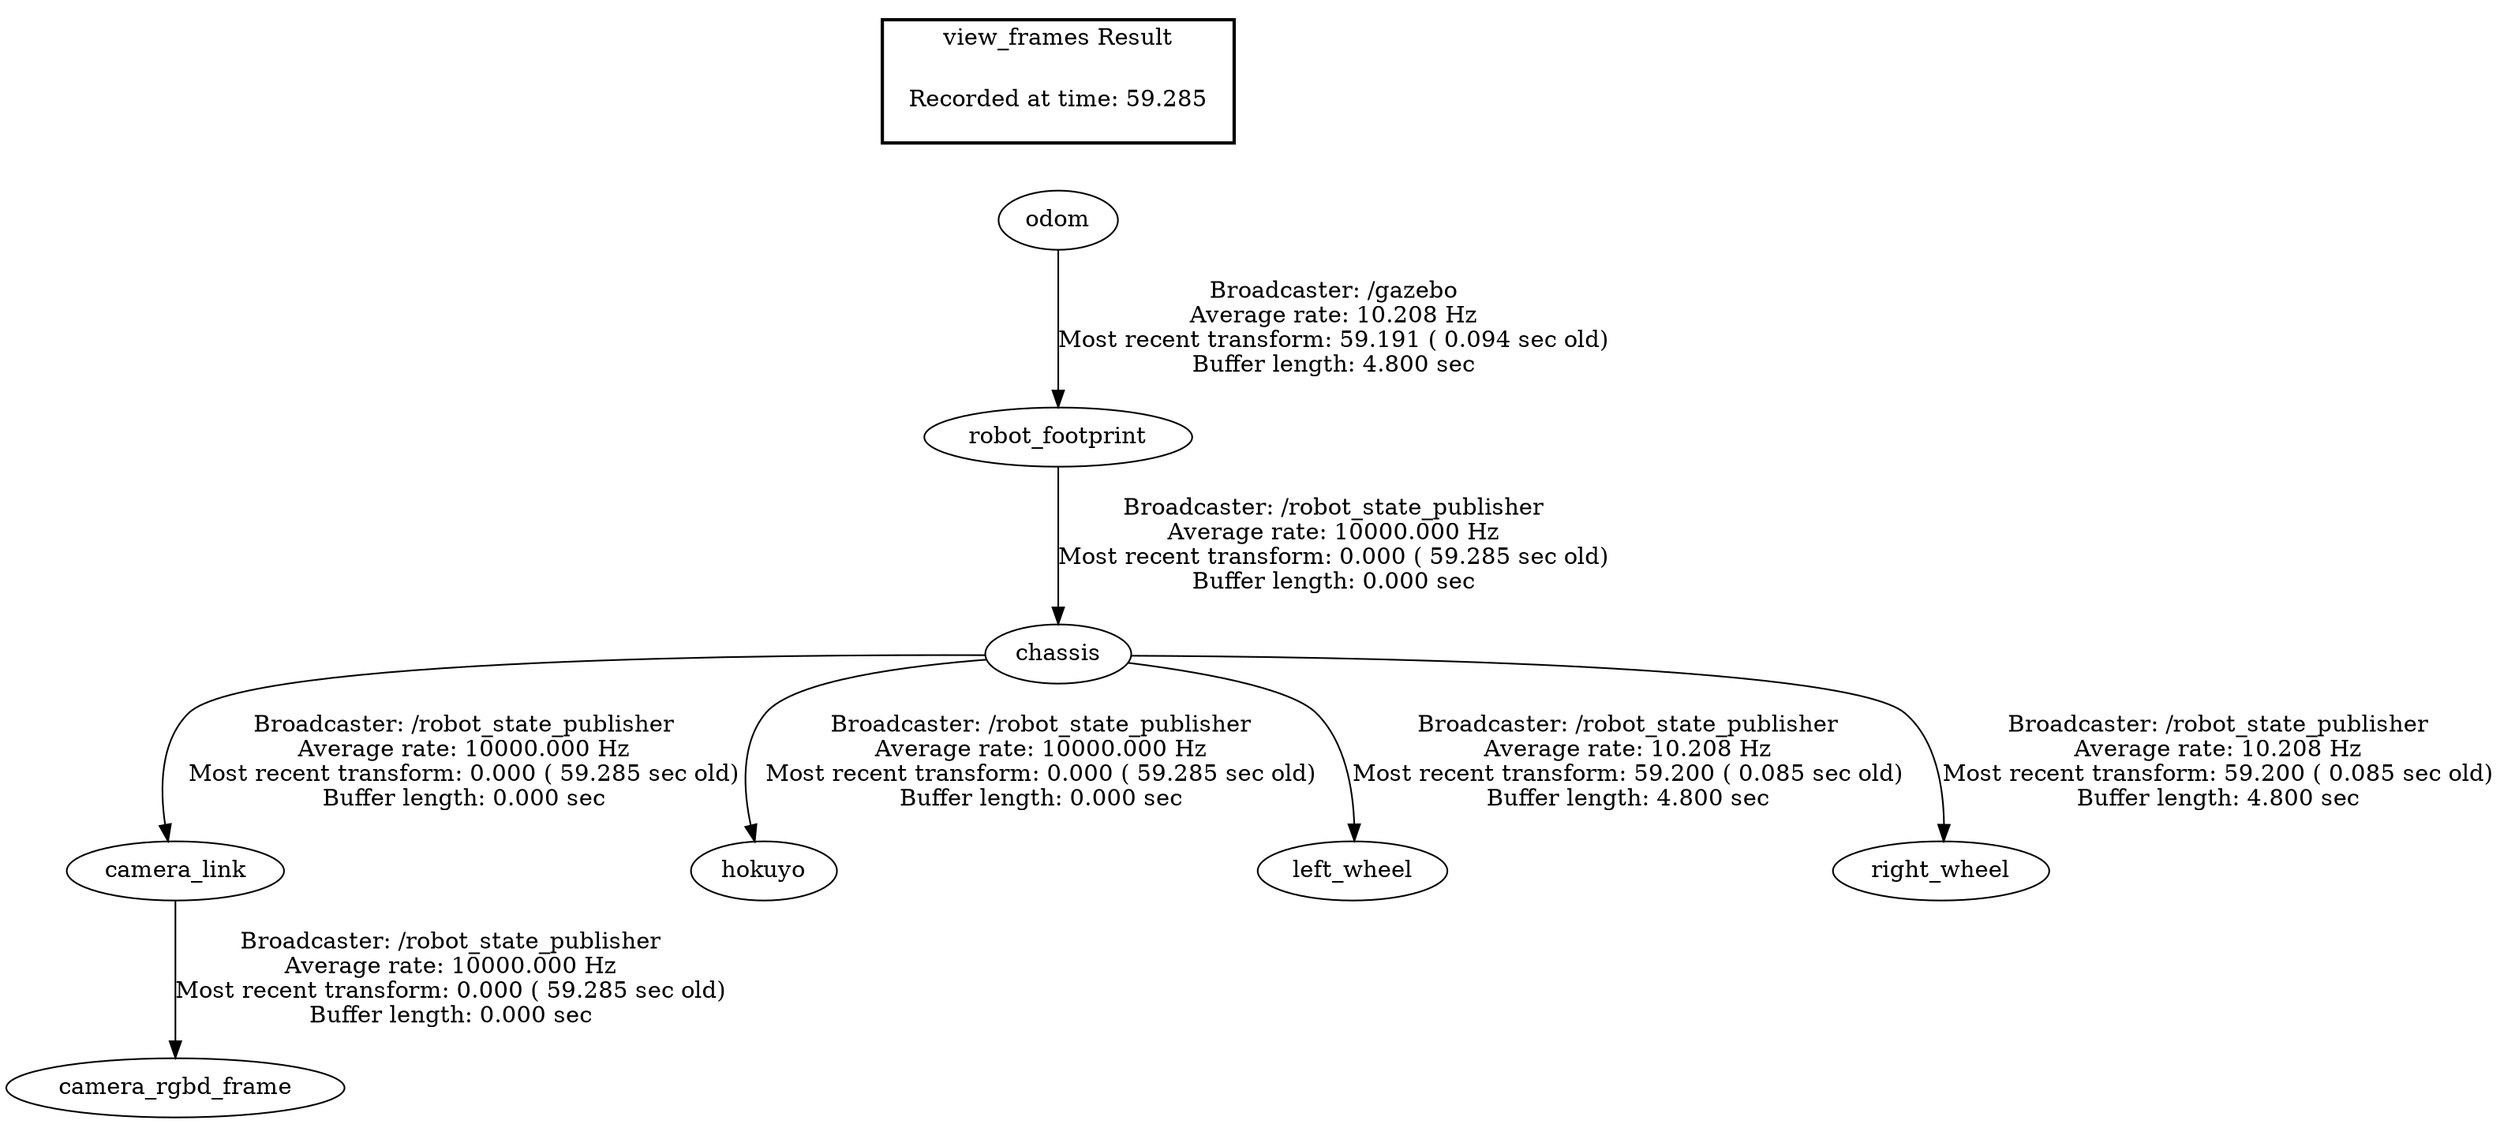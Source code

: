 digraph G {
"chassis" -> "camera_link"[label="Broadcaster: /robot_state_publisher\nAverage rate: 10000.000 Hz\nMost recent transform: 0.000 ( 59.285 sec old)\nBuffer length: 0.000 sec\n"];
"robot_footprint" -> "chassis"[label="Broadcaster: /robot_state_publisher\nAverage rate: 10000.000 Hz\nMost recent transform: 0.000 ( 59.285 sec old)\nBuffer length: 0.000 sec\n"];
"camera_link" -> "camera_rgbd_frame"[label="Broadcaster: /robot_state_publisher\nAverage rate: 10000.000 Hz\nMost recent transform: 0.000 ( 59.285 sec old)\nBuffer length: 0.000 sec\n"];
"chassis" -> "hokuyo"[label="Broadcaster: /robot_state_publisher\nAverage rate: 10000.000 Hz\nMost recent transform: 0.000 ( 59.285 sec old)\nBuffer length: 0.000 sec\n"];
"odom" -> "robot_footprint"[label="Broadcaster: /gazebo\nAverage rate: 10.208 Hz\nMost recent transform: 59.191 ( 0.094 sec old)\nBuffer length: 4.800 sec\n"];
"chassis" -> "left_wheel"[label="Broadcaster: /robot_state_publisher\nAverage rate: 10.208 Hz\nMost recent transform: 59.200 ( 0.085 sec old)\nBuffer length: 4.800 sec\n"];
"chassis" -> "right_wheel"[label="Broadcaster: /robot_state_publisher\nAverage rate: 10.208 Hz\nMost recent transform: 59.200 ( 0.085 sec old)\nBuffer length: 4.800 sec\n"];
edge [style=invis];
 subgraph cluster_legend { style=bold; color=black; label ="view_frames Result";
"Recorded at time: 59.285"[ shape=plaintext ] ;
 }->"odom";
}